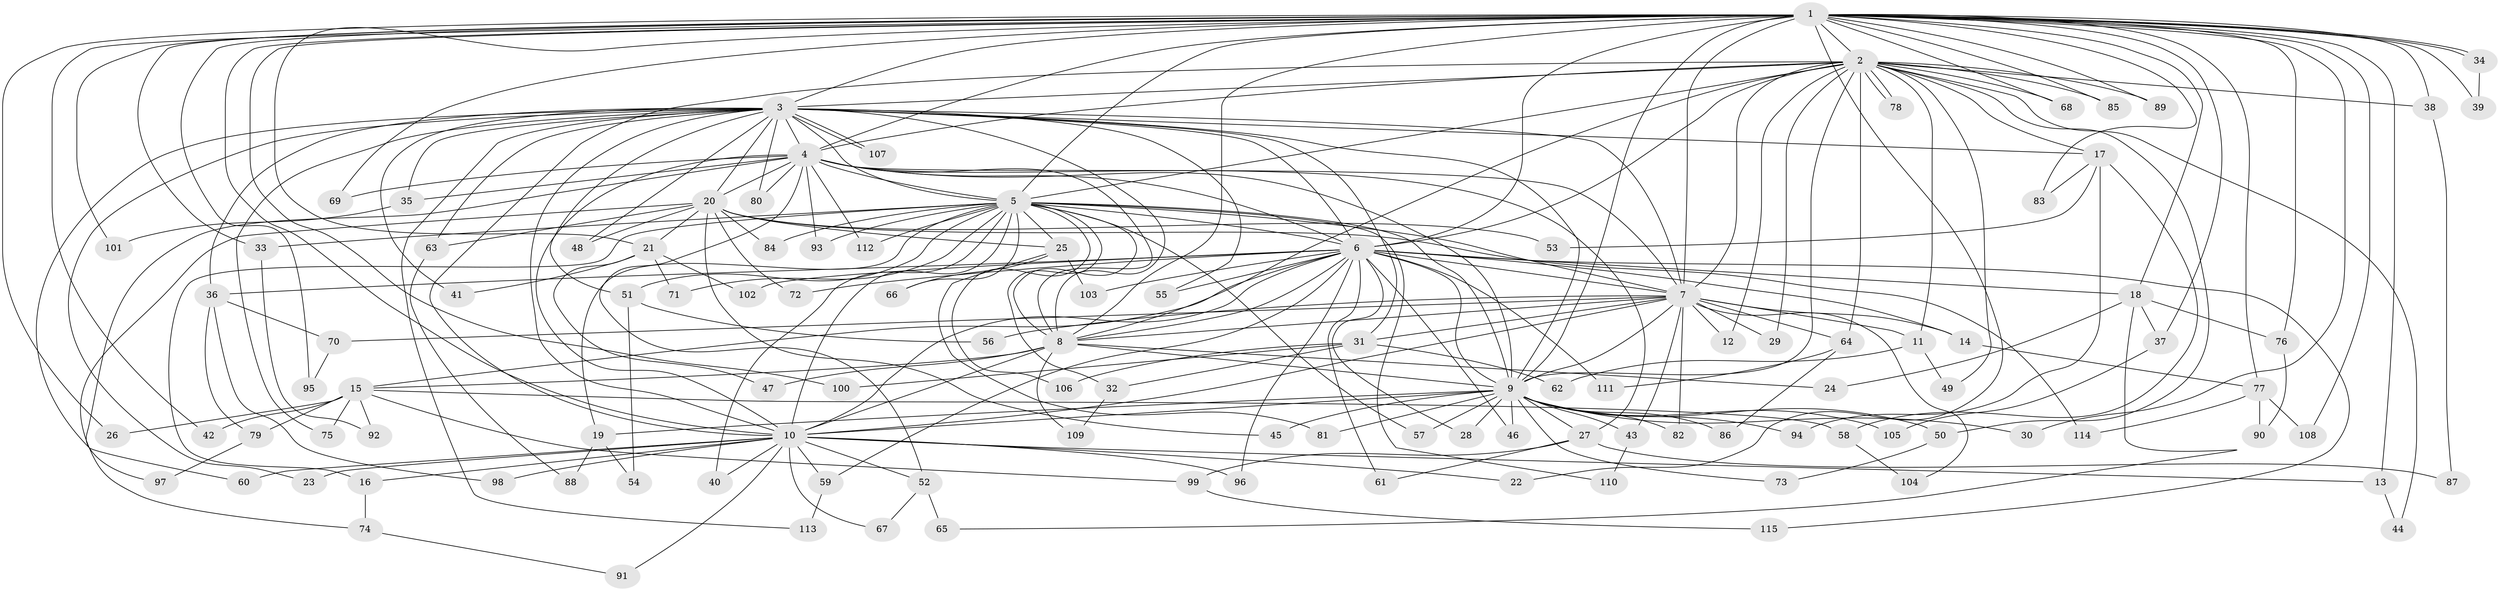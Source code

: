// coarse degree distribution, {30: 0.01098901098901099, 19: 0.01098901098901099, 28: 0.02197802197802198, 22: 0.01098901098901099, 24: 0.01098901098901099, 20: 0.01098901098901099, 3: 0.15384615384615385, 2: 0.6153846153846154, 9: 0.01098901098901099, 4: 0.03296703296703297, 6: 0.04395604395604396, 11: 0.01098901098901099, 5: 0.03296703296703297, 7: 0.01098901098901099, 1: 0.01098901098901099}
// Generated by graph-tools (version 1.1) at 2025/41/03/06/25 10:41:34]
// undirected, 115 vertices, 255 edges
graph export_dot {
graph [start="1"]
  node [color=gray90,style=filled];
  1;
  2;
  3;
  4;
  5;
  6;
  7;
  8;
  9;
  10;
  11;
  12;
  13;
  14;
  15;
  16;
  17;
  18;
  19;
  20;
  21;
  22;
  23;
  24;
  25;
  26;
  27;
  28;
  29;
  30;
  31;
  32;
  33;
  34;
  35;
  36;
  37;
  38;
  39;
  40;
  41;
  42;
  43;
  44;
  45;
  46;
  47;
  48;
  49;
  50;
  51;
  52;
  53;
  54;
  55;
  56;
  57;
  58;
  59;
  60;
  61;
  62;
  63;
  64;
  65;
  66;
  67;
  68;
  69;
  70;
  71;
  72;
  73;
  74;
  75;
  76;
  77;
  78;
  79;
  80;
  81;
  82;
  83;
  84;
  85;
  86;
  87;
  88;
  89;
  90;
  91;
  92;
  93;
  94;
  95;
  96;
  97;
  98;
  99;
  100;
  101;
  102;
  103;
  104;
  105;
  106;
  107;
  108;
  109;
  110;
  111;
  112;
  113;
  114;
  115;
  1 -- 2;
  1 -- 3;
  1 -- 4;
  1 -- 5;
  1 -- 6;
  1 -- 7;
  1 -- 8;
  1 -- 9;
  1 -- 10;
  1 -- 13;
  1 -- 18;
  1 -- 21;
  1 -- 22;
  1 -- 26;
  1 -- 30;
  1 -- 33;
  1 -- 34;
  1 -- 34;
  1 -- 37;
  1 -- 38;
  1 -- 39;
  1 -- 42;
  1 -- 68;
  1 -- 69;
  1 -- 76;
  1 -- 77;
  1 -- 83;
  1 -- 85;
  1 -- 89;
  1 -- 95;
  1 -- 100;
  1 -- 101;
  1 -- 108;
  2 -- 3;
  2 -- 4;
  2 -- 5;
  2 -- 6;
  2 -- 7;
  2 -- 8;
  2 -- 9;
  2 -- 10;
  2 -- 11;
  2 -- 12;
  2 -- 17;
  2 -- 29;
  2 -- 38;
  2 -- 44;
  2 -- 49;
  2 -- 50;
  2 -- 64;
  2 -- 68;
  2 -- 78;
  2 -- 78;
  2 -- 85;
  2 -- 89;
  3 -- 4;
  3 -- 5;
  3 -- 6;
  3 -- 7;
  3 -- 8;
  3 -- 9;
  3 -- 10;
  3 -- 17;
  3 -- 20;
  3 -- 23;
  3 -- 31;
  3 -- 35;
  3 -- 36;
  3 -- 41;
  3 -- 48;
  3 -- 51;
  3 -- 55;
  3 -- 60;
  3 -- 63;
  3 -- 75;
  3 -- 80;
  3 -- 107;
  3 -- 107;
  3 -- 113;
  4 -- 5;
  4 -- 6;
  4 -- 7;
  4 -- 8;
  4 -- 9;
  4 -- 10;
  4 -- 20;
  4 -- 27;
  4 -- 35;
  4 -- 52;
  4 -- 69;
  4 -- 80;
  4 -- 93;
  4 -- 97;
  4 -- 112;
  5 -- 6;
  5 -- 7;
  5 -- 8;
  5 -- 9;
  5 -- 10;
  5 -- 16;
  5 -- 19;
  5 -- 25;
  5 -- 32;
  5 -- 33;
  5 -- 40;
  5 -- 51;
  5 -- 57;
  5 -- 66;
  5 -- 71;
  5 -- 84;
  5 -- 93;
  5 -- 106;
  5 -- 110;
  5 -- 112;
  6 -- 7;
  6 -- 8;
  6 -- 9;
  6 -- 10;
  6 -- 14;
  6 -- 15;
  6 -- 18;
  6 -- 28;
  6 -- 36;
  6 -- 46;
  6 -- 55;
  6 -- 59;
  6 -- 61;
  6 -- 72;
  6 -- 96;
  6 -- 102;
  6 -- 103;
  6 -- 111;
  6 -- 115;
  7 -- 8;
  7 -- 9;
  7 -- 10;
  7 -- 11;
  7 -- 12;
  7 -- 14;
  7 -- 29;
  7 -- 31;
  7 -- 43;
  7 -- 56;
  7 -- 64;
  7 -- 70;
  7 -- 82;
  7 -- 104;
  8 -- 9;
  8 -- 10;
  8 -- 15;
  8 -- 24;
  8 -- 47;
  8 -- 109;
  9 -- 10;
  9 -- 19;
  9 -- 27;
  9 -- 28;
  9 -- 30;
  9 -- 43;
  9 -- 45;
  9 -- 46;
  9 -- 50;
  9 -- 57;
  9 -- 73;
  9 -- 81;
  9 -- 82;
  9 -- 86;
  9 -- 94;
  9 -- 105;
  10 -- 13;
  10 -- 16;
  10 -- 22;
  10 -- 23;
  10 -- 40;
  10 -- 52;
  10 -- 59;
  10 -- 60;
  10 -- 67;
  10 -- 91;
  10 -- 96;
  10 -- 98;
  11 -- 49;
  11 -- 62;
  13 -- 44;
  14 -- 77;
  15 -- 26;
  15 -- 42;
  15 -- 58;
  15 -- 75;
  15 -- 79;
  15 -- 92;
  15 -- 99;
  16 -- 74;
  17 -- 53;
  17 -- 58;
  17 -- 83;
  17 -- 94;
  18 -- 24;
  18 -- 37;
  18 -- 65;
  18 -- 76;
  19 -- 54;
  19 -- 88;
  20 -- 21;
  20 -- 25;
  20 -- 45;
  20 -- 48;
  20 -- 53;
  20 -- 63;
  20 -- 72;
  20 -- 74;
  20 -- 84;
  20 -- 114;
  21 -- 41;
  21 -- 47;
  21 -- 71;
  21 -- 102;
  25 -- 66;
  25 -- 81;
  25 -- 103;
  27 -- 61;
  27 -- 87;
  27 -- 99;
  31 -- 32;
  31 -- 62;
  31 -- 100;
  31 -- 106;
  32 -- 109;
  33 -- 92;
  34 -- 39;
  35 -- 101;
  36 -- 70;
  36 -- 79;
  36 -- 98;
  37 -- 105;
  38 -- 87;
  43 -- 110;
  50 -- 73;
  51 -- 54;
  51 -- 56;
  52 -- 65;
  52 -- 67;
  58 -- 104;
  59 -- 113;
  63 -- 88;
  64 -- 86;
  64 -- 111;
  70 -- 95;
  74 -- 91;
  76 -- 90;
  77 -- 90;
  77 -- 108;
  77 -- 114;
  79 -- 97;
  99 -- 115;
}
